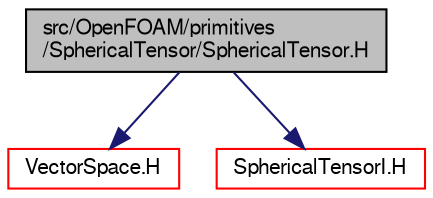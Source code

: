 digraph "src/OpenFOAM/primitives/SphericalTensor/SphericalTensor.H"
{
  bgcolor="transparent";
  edge [fontname="FreeSans",fontsize="10",labelfontname="FreeSans",labelfontsize="10"];
  node [fontname="FreeSans",fontsize="10",shape=record];
  Node0 [label="src/OpenFOAM/primitives\l/SphericalTensor/SphericalTensor.H",height=0.2,width=0.4,color="black", fillcolor="grey75", style="filled", fontcolor="black"];
  Node0 -> Node1 [color="midnightblue",fontsize="10",style="solid",fontname="FreeSans"];
  Node1 [label="VectorSpace.H",height=0.2,width=0.4,color="red",URL="$a12863.html"];
  Node0 -> Node42 [color="midnightblue",fontsize="10",style="solid",fontname="FreeSans"];
  Node42 [label="SphericalTensorI.H",height=0.2,width=0.4,color="red",URL="$a12566.html"];
}
